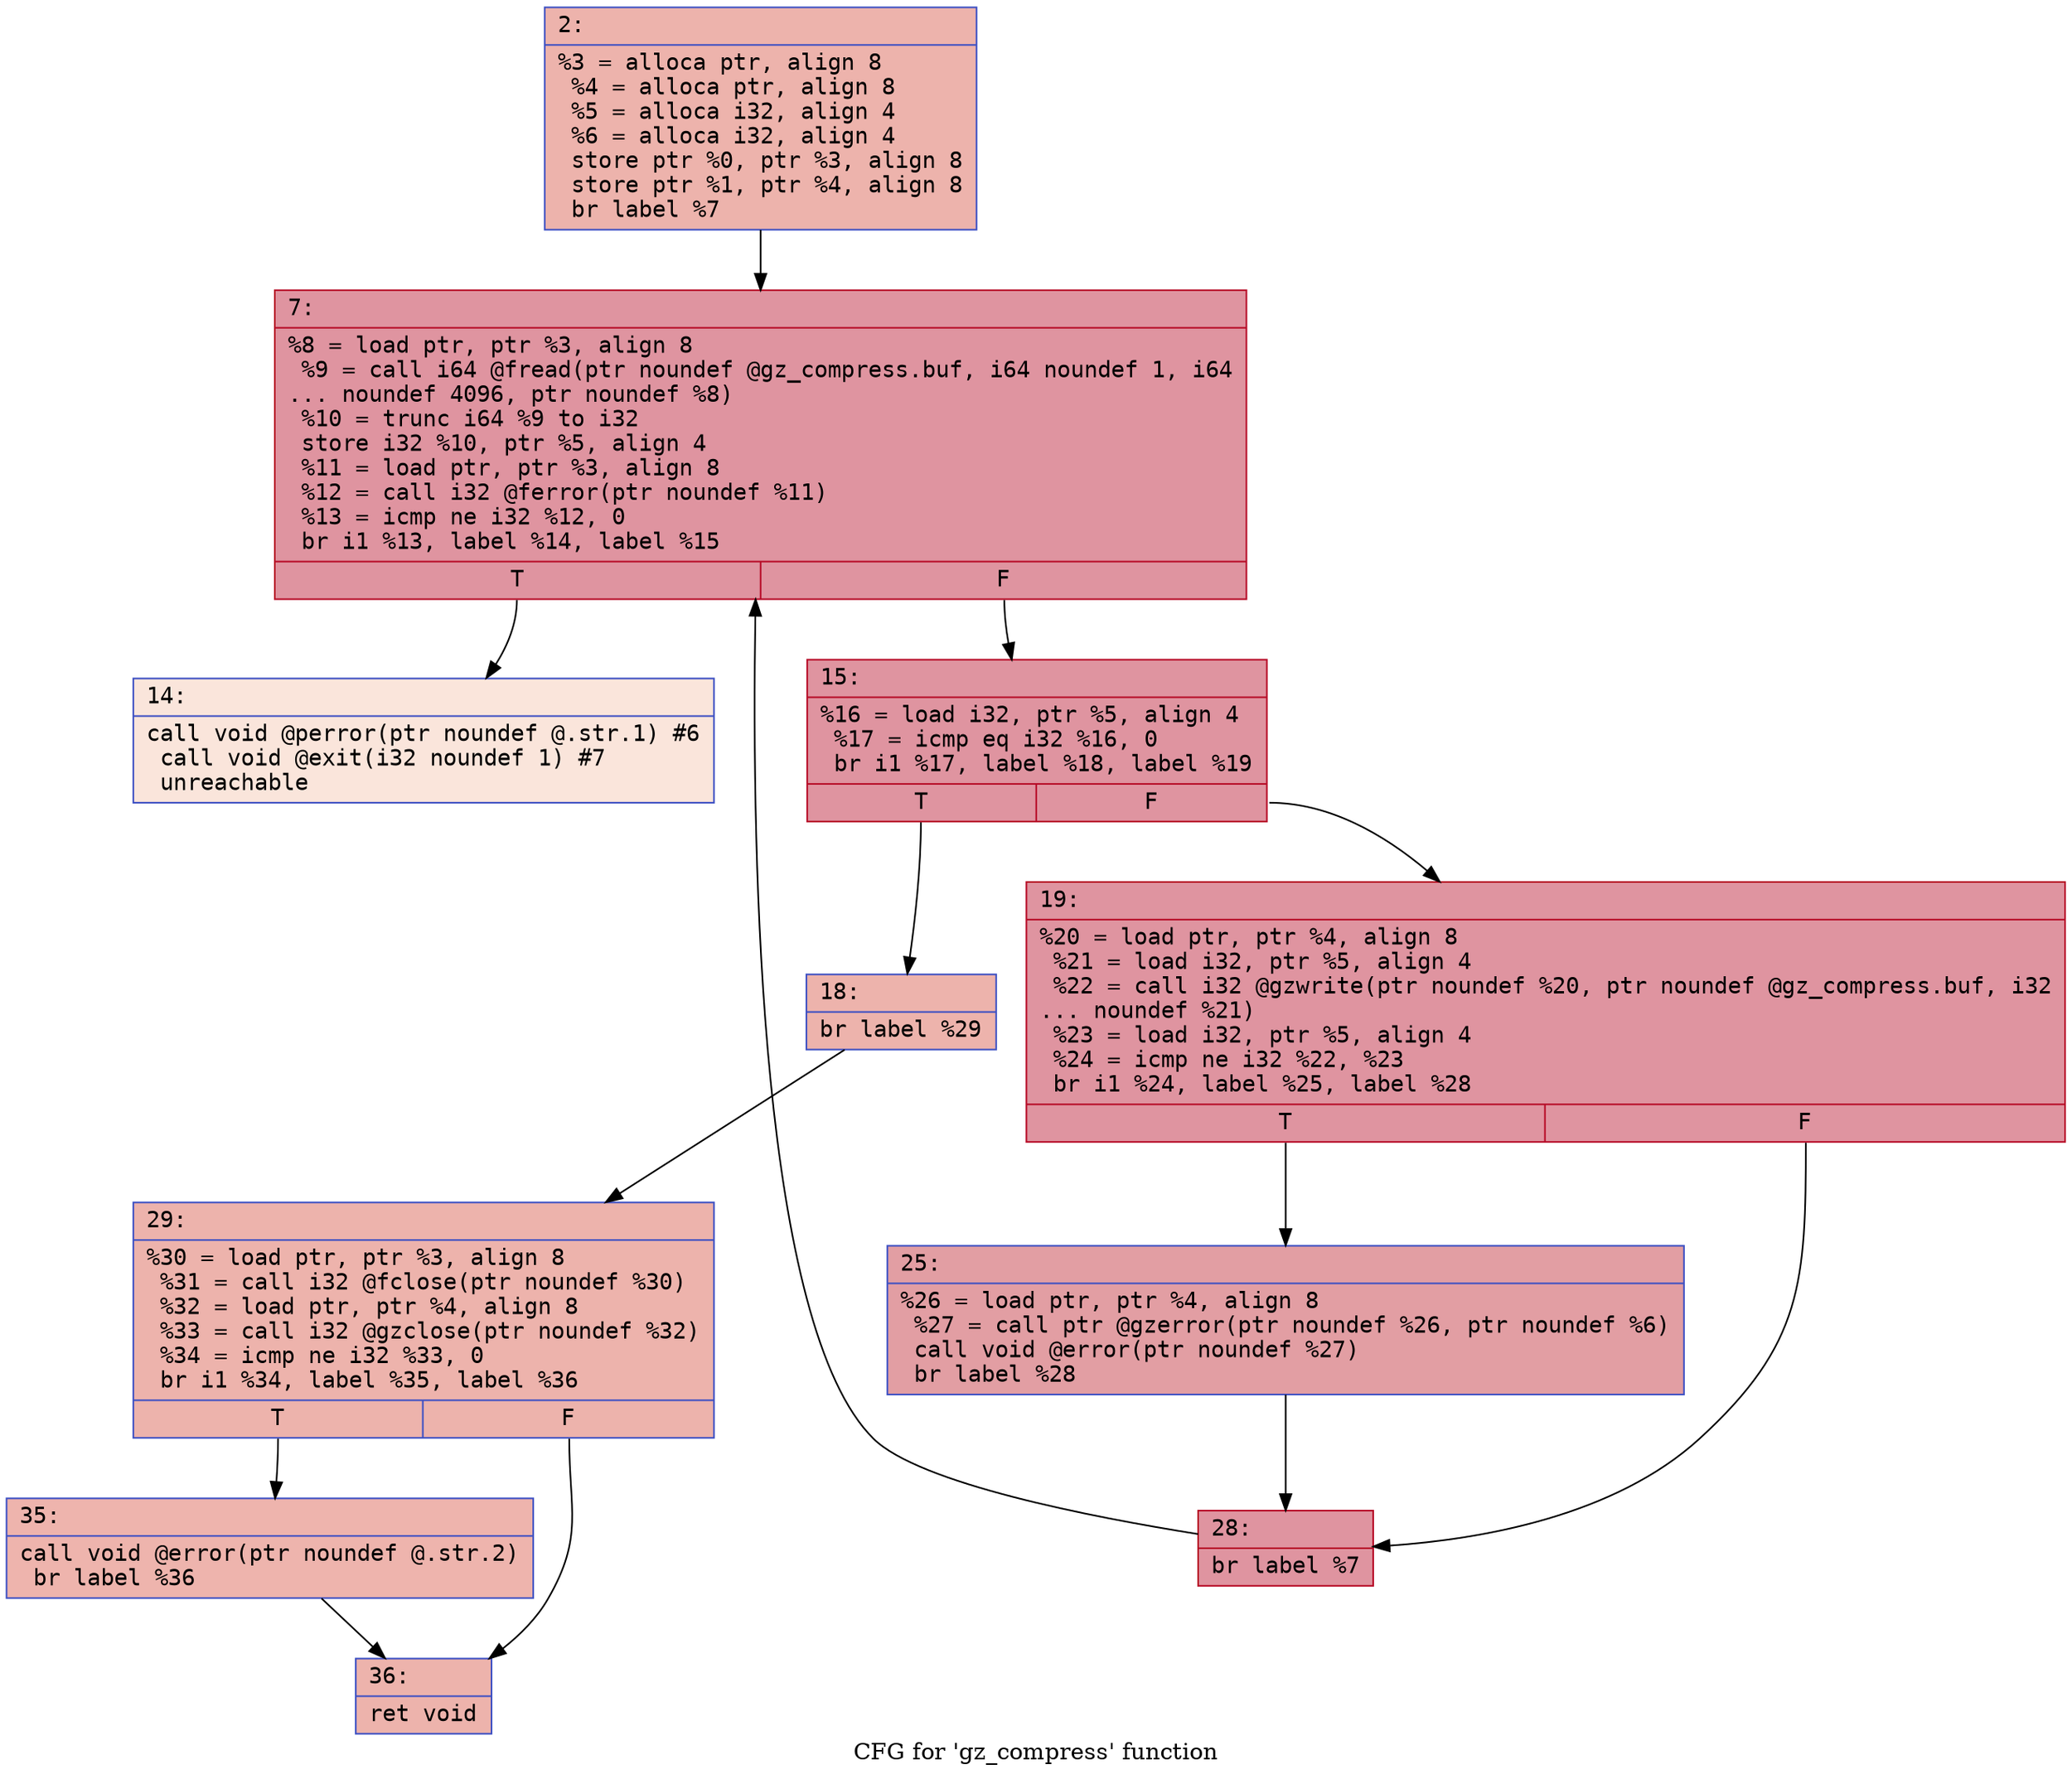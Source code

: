 digraph "CFG for 'gz_compress' function" {
	label="CFG for 'gz_compress' function";

	Node0x600002e3df40 [shape=record,color="#3d50c3ff", style=filled, fillcolor="#d6524470" fontname="Courier",label="{2:\l|  %3 = alloca ptr, align 8\l  %4 = alloca ptr, align 8\l  %5 = alloca i32, align 4\l  %6 = alloca i32, align 4\l  store ptr %0, ptr %3, align 8\l  store ptr %1, ptr %4, align 8\l  br label %7\l}"];
	Node0x600002e3df40 -> Node0x600002e3df90[tooltip="2 -> 7\nProbability 100.00%" ];
	Node0x600002e3df90 [shape=record,color="#b70d28ff", style=filled, fillcolor="#b70d2870" fontname="Courier",label="{7:\l|  %8 = load ptr, ptr %3, align 8\l  %9 = call i64 @fread(ptr noundef @gz_compress.buf, i64 noundef 1, i64\l... noundef 4096, ptr noundef %8)\l  %10 = trunc i64 %9 to i32\l  store i32 %10, ptr %5, align 4\l  %11 = load ptr, ptr %3, align 8\l  %12 = call i32 @ferror(ptr noundef %11)\l  %13 = icmp ne i32 %12, 0\l  br i1 %13, label %14, label %15\l|{<s0>T|<s1>F}}"];
	Node0x600002e3df90:s0 -> Node0x600002e3dfe0[tooltip="7 -> 14\nProbability 0.00%" ];
	Node0x600002e3df90:s1 -> Node0x600002e3e030[tooltip="7 -> 15\nProbability 100.00%" ];
	Node0x600002e3dfe0 [shape=record,color="#3d50c3ff", style=filled, fillcolor="#f4c5ad70" fontname="Courier",label="{14:\l|  call void @perror(ptr noundef @.str.1) #6\l  call void @exit(i32 noundef 1) #7\l  unreachable\l}"];
	Node0x600002e3e030 [shape=record,color="#b70d28ff", style=filled, fillcolor="#b70d2870" fontname="Courier",label="{15:\l|  %16 = load i32, ptr %5, align 4\l  %17 = icmp eq i32 %16, 0\l  br i1 %17, label %18, label %19\l|{<s0>T|<s1>F}}"];
	Node0x600002e3e030:s0 -> Node0x600002e3e080[tooltip="15 -> 18\nProbability 3.12%" ];
	Node0x600002e3e030:s1 -> Node0x600002e3e0d0[tooltip="15 -> 19\nProbability 96.88%" ];
	Node0x600002e3e080 [shape=record,color="#3d50c3ff", style=filled, fillcolor="#d6524470" fontname="Courier",label="{18:\l|  br label %29\l}"];
	Node0x600002e3e080 -> Node0x600002e3e1c0[tooltip="18 -> 29\nProbability 100.00%" ];
	Node0x600002e3e0d0 [shape=record,color="#b70d28ff", style=filled, fillcolor="#b70d2870" fontname="Courier",label="{19:\l|  %20 = load ptr, ptr %4, align 8\l  %21 = load i32, ptr %5, align 4\l  %22 = call i32 @gzwrite(ptr noundef %20, ptr noundef @gz_compress.buf, i32\l... noundef %21)\l  %23 = load i32, ptr %5, align 4\l  %24 = icmp ne i32 %22, %23\l  br i1 %24, label %25, label %28\l|{<s0>T|<s1>F}}"];
	Node0x600002e3e0d0:s0 -> Node0x600002e3e120[tooltip="19 -> 25\nProbability 50.00%" ];
	Node0x600002e3e0d0:s1 -> Node0x600002e3e170[tooltip="19 -> 28\nProbability 50.00%" ];
	Node0x600002e3e120 [shape=record,color="#3d50c3ff", style=filled, fillcolor="#be242e70" fontname="Courier",label="{25:\l|  %26 = load ptr, ptr %4, align 8\l  %27 = call ptr @gzerror(ptr noundef %26, ptr noundef %6)\l  call void @error(ptr noundef %27)\l  br label %28\l}"];
	Node0x600002e3e120 -> Node0x600002e3e170[tooltip="25 -> 28\nProbability 100.00%" ];
	Node0x600002e3e170 [shape=record,color="#b70d28ff", style=filled, fillcolor="#b70d2870" fontname="Courier",label="{28:\l|  br label %7\l}"];
	Node0x600002e3e170 -> Node0x600002e3df90[tooltip="28 -> 7\nProbability 100.00%" ];
	Node0x600002e3e1c0 [shape=record,color="#3d50c3ff", style=filled, fillcolor="#d6524470" fontname="Courier",label="{29:\l|  %30 = load ptr, ptr %3, align 8\l  %31 = call i32 @fclose(ptr noundef %30)\l  %32 = load ptr, ptr %4, align 8\l  %33 = call i32 @gzclose(ptr noundef %32)\l  %34 = icmp ne i32 %33, 0\l  br i1 %34, label %35, label %36\l|{<s0>T|<s1>F}}"];
	Node0x600002e3e1c0:s0 -> Node0x600002e3e210[tooltip="29 -> 35\nProbability 62.50%" ];
	Node0x600002e3e1c0:s1 -> Node0x600002e3e260[tooltip="29 -> 36\nProbability 37.50%" ];
	Node0x600002e3e210 [shape=record,color="#3d50c3ff", style=filled, fillcolor="#d8564670" fontname="Courier",label="{35:\l|  call void @error(ptr noundef @.str.2)\l  br label %36\l}"];
	Node0x600002e3e210 -> Node0x600002e3e260[tooltip="35 -> 36\nProbability 100.00%" ];
	Node0x600002e3e260 [shape=record,color="#3d50c3ff", style=filled, fillcolor="#d6524470" fontname="Courier",label="{36:\l|  ret void\l}"];
}
